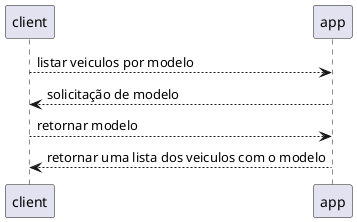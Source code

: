 @startuml listar_veiculos_por_modelo
'listar veiculos por modelo
client --> app:listar veiculos por modelo
app --> client:solicitação de modelo
client --> app:retornar modelo
app --> client:retornar uma lista dos veiculos com o modelo
@enduml